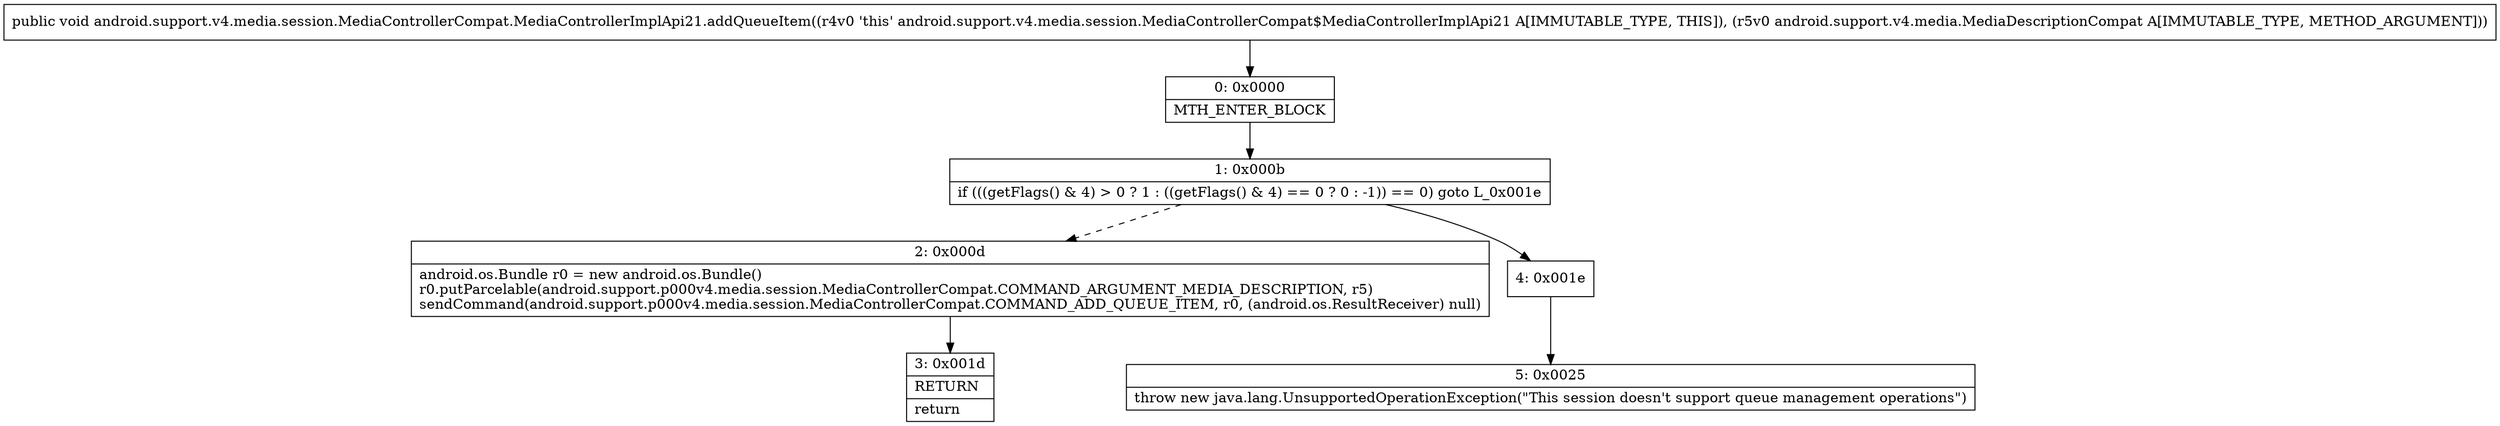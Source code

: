 digraph "CFG forandroid.support.v4.media.session.MediaControllerCompat.MediaControllerImplApi21.addQueueItem(Landroid\/support\/v4\/media\/MediaDescriptionCompat;)V" {
Node_0 [shape=record,label="{0\:\ 0x0000|MTH_ENTER_BLOCK\l}"];
Node_1 [shape=record,label="{1\:\ 0x000b|if (((getFlags() & 4) \> 0 ? 1 : ((getFlags() & 4) == 0 ? 0 : \-1)) == 0) goto L_0x001e\l}"];
Node_2 [shape=record,label="{2\:\ 0x000d|android.os.Bundle r0 = new android.os.Bundle()\lr0.putParcelable(android.support.p000v4.media.session.MediaControllerCompat.COMMAND_ARGUMENT_MEDIA_DESCRIPTION, r5)\lsendCommand(android.support.p000v4.media.session.MediaControllerCompat.COMMAND_ADD_QUEUE_ITEM, r0, (android.os.ResultReceiver) null)\l}"];
Node_3 [shape=record,label="{3\:\ 0x001d|RETURN\l|return\l}"];
Node_4 [shape=record,label="{4\:\ 0x001e}"];
Node_5 [shape=record,label="{5\:\ 0x0025|throw new java.lang.UnsupportedOperationException(\"This session doesn't support queue management operations\")\l}"];
MethodNode[shape=record,label="{public void android.support.v4.media.session.MediaControllerCompat.MediaControllerImplApi21.addQueueItem((r4v0 'this' android.support.v4.media.session.MediaControllerCompat$MediaControllerImplApi21 A[IMMUTABLE_TYPE, THIS]), (r5v0 android.support.v4.media.MediaDescriptionCompat A[IMMUTABLE_TYPE, METHOD_ARGUMENT])) }"];
MethodNode -> Node_0;
Node_0 -> Node_1;
Node_1 -> Node_2[style=dashed];
Node_1 -> Node_4;
Node_2 -> Node_3;
Node_4 -> Node_5;
}

